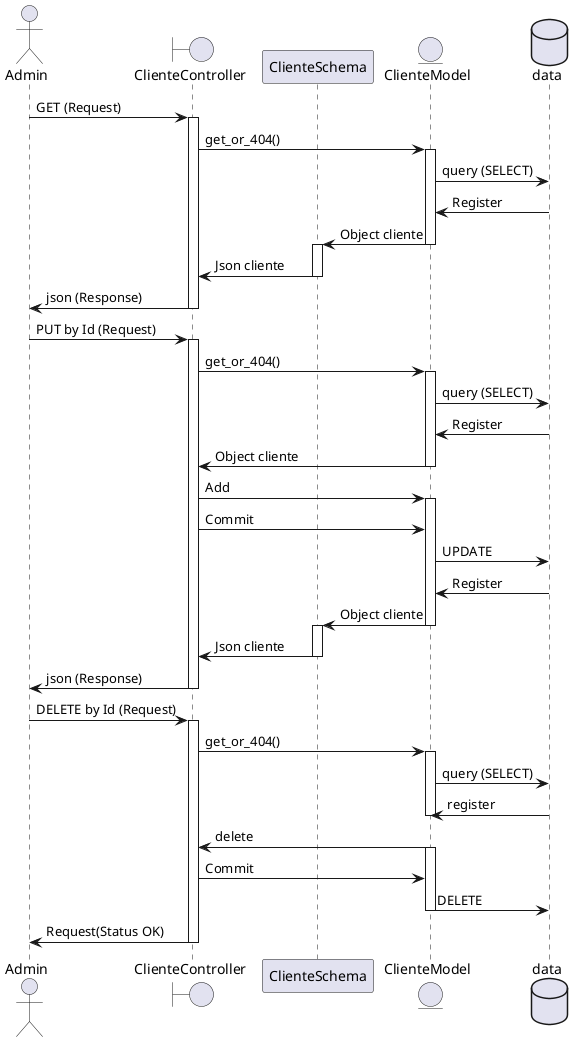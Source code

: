 @startuml

actor Admin
boundary ClienteController
participant ClienteSchema
entity ClienteModel
database data

Admin -> ClienteController: GET (Request)
activate ClienteController
ClienteController -> ClienteModel: get_or_404()
activate ClienteModel
ClienteModel -> data: query (SELECT)
ClienteModel <- data: Register
ClienteSchema <- ClienteModel: Object cliente
deactivate ClienteModel
activate ClienteSchema
ClienteController <- ClienteSchema: Json cliente
deactivate ClienteSchema
Admin <- ClienteController: json (Response)
deactivate ClienteController

Admin -> ClienteController: PUT by Id (Request)
activate ClienteController
ClienteController -> ClienteModel: get_or_404()
activate ClienteModel
ClienteModel -> data: query (SELECT)
ClienteModel <- data: Register
ClienteController <- ClienteModel: Object cliente
deactivate ClienteModel
ClienteController -> ClienteModel: Add
activate ClienteModel
ClienteController -> ClienteModel: Commit
ClienteModel -> data: UPDATE
ClienteModel <- data: Register
ClienteSchema <- ClienteModel: Object cliente
deactivate ClienteModel
activate ClienteSchema
ClienteController <- ClienteSchema: Json cliente
deactivate ClienteSchema
Admin <- ClienteController: json (Response)
deactivate ClienteController

Admin -> ClienteController: DELETE by Id (Request)
activate ClienteController
ClienteController-> ClienteModel: get_or_404()
activate ClienteModel
ClienteModel -> data: query (SELECT)
ClienteModel <- data: register
deactivate ClienteModel
ClienteController <- ClienteModel: delete
activate ClienteModel
ClienteController -> ClienteModel: Commit
ClienteModel -> data: DELETE
deactivate ClienteModel
Admin <- ClienteController: Request(Status OK)
deactivate ClienteController


@enduml